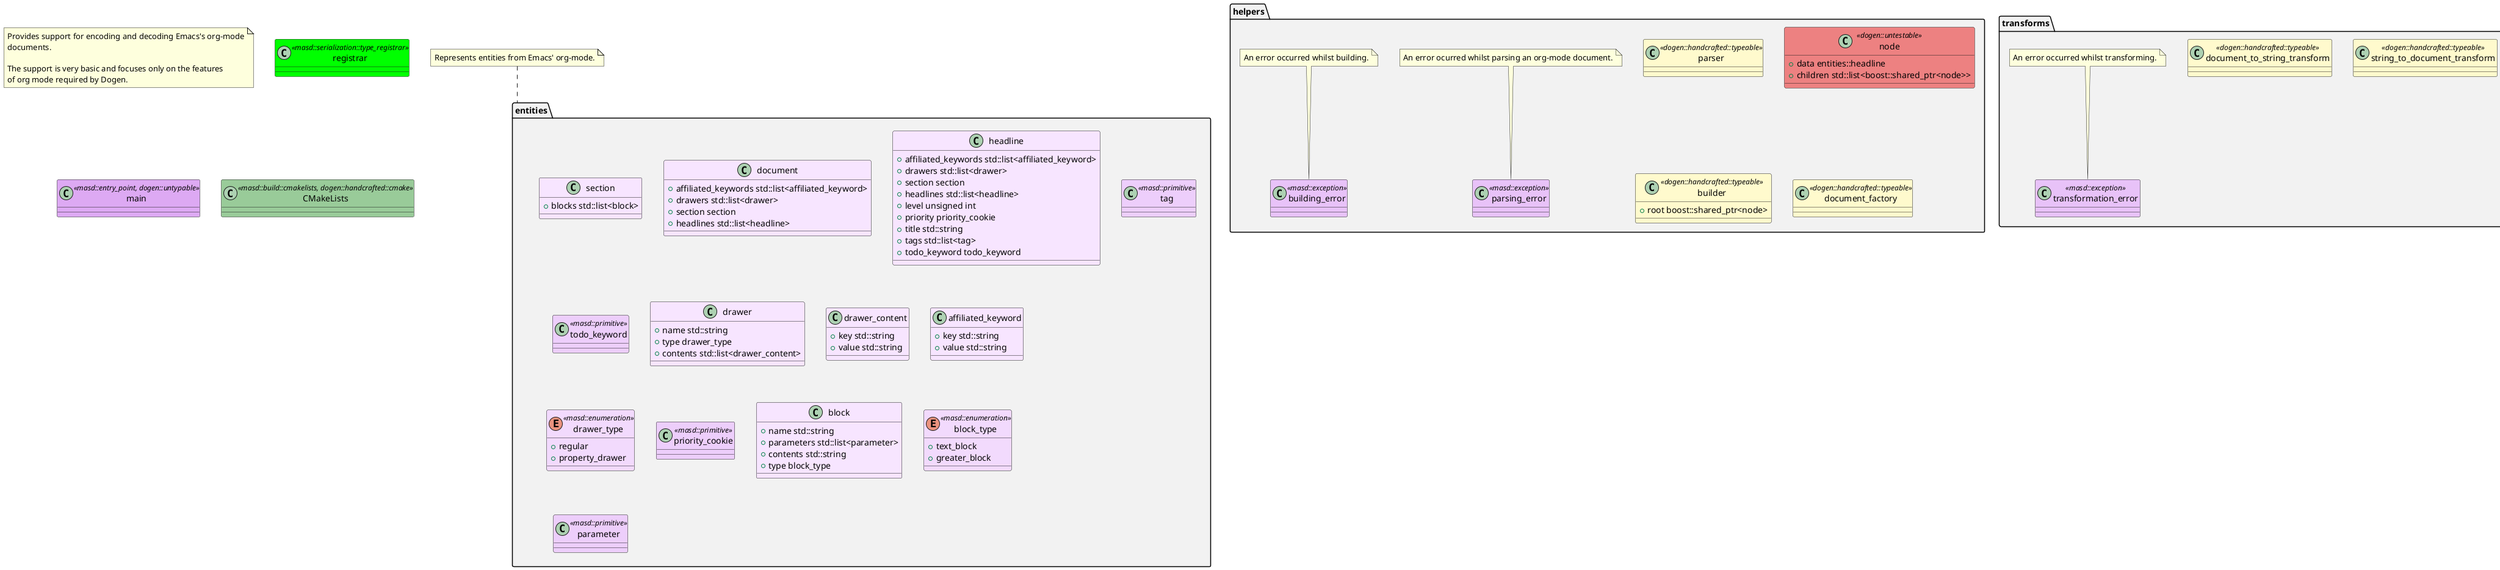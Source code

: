 @startuml
set namespaceSeparator ::
note as N1
Provides support for encoding and decoding Emacs's org-mode
documents.

The support is very basic and focuses only on the features
of org mode required by Dogen.
end note

namespace entities #F2F2F2 {
        class section #F7E5FF {
                +{field} blocks std::list<block>
        }

        class document #F7E5FF {
                +{field} affiliated_keywords std::list<affiliated_keyword>
                +{field} drawers std::list<drawer>
                +{field} section section
                +{field} headlines std::list<headline>
        }

        class headline #F7E5FF {
                +{field} affiliated_keywords std::list<affiliated_keyword>
                +{field} drawers std::list<drawer>
                +{field} section section
                +{field} headlines std::list<headline>
                +{field} level unsigned int
                +{field} priority priority_cookie
                +{field} title std::string
                +{field} tags std::list<tag>
                +{field} todo_keyword todo_keyword
        }

        class tag <<masd::primitive>> #EDCEFB {
        }

        class todo_keyword <<masd::primitive>> #EDCEFB {
        }

        class drawer #F7E5FF {
                +{field} name std::string
                +{field} type drawer_type
                +{field} contents std::list<drawer_content>
        }

        class drawer_content #F7E5FF {
                +{field} key std::string
                +{field} value std::string
        }

        class affiliated_keyword #F7E5FF {
                +{field} key std::string
                +{field} value std::string
        }

        enum drawer_type <<masd::enumeration>> #F2DAFD {
                +{field} regular
                +{field} property_drawer
        }

        class priority_cookie <<masd::primitive>> #EDCEFB {
        }

        class block #F7E5FF {
                +{field} name std::string
                +{field} parameters std::list<parameter>
                +{field} contents std::string
                +{field} type block_type
        }

        enum block_type <<masd::enumeration>> #F2DAFD {
                +{field} text_block
                +{field} greater_block
        }

        class parameter <<masd::primitive>> #EDCEFB {
        }

}

note top of  entities
Represents entities from Emacs' org-mode.
end note

class registrar <<masd::serialization::type_registrar>> #00FF00 {
}

class main <<masd::entry_point, dogen::untypable>> #DDA9F3 {
}

class CMakeLists <<masd::build::cmakelists, dogen::handcrafted::cmake>> #99CB99 {
}

namespace transforms #F2F2F2 {
        class string_to_document_transform <<dogen::handcrafted::typeable>> #FFFACD {
        }

        class document_to_string_transform <<dogen::handcrafted::typeable>> #FFFACD {
        }

        class transformation_error <<masd::exception>> #E8C2F8 {
        }

note top of  transformation_error
An error occurred whilst transforming.
end note

}

namespace helpers #F2F2F2 {
        class parser <<dogen::handcrafted::typeable>> #FFFACD {
        }

        class parsing_error <<masd::exception>> #E8C2F8 {
        }

note top of  parsing_error
An error ocurred whilst parsing an org-mode document.
end note

        class node <<dogen::untestable>> #ED8181 {
                +{field} data entities::headline
                +{field} children std::list<boost::shared_ptr<node>>
        }

        class builder <<dogen::handcrafted::typeable>> #FFFACD {
                +{field} root boost::shared_ptr<node>
        }

        class building_error <<masd::exception>> #E8C2F8 {
        }

note top of  building_error
An error occurred whilst building.
end note

        class document_factory <<dogen::handcrafted::typeable>> #FFFACD {
        }

}

@enduml
